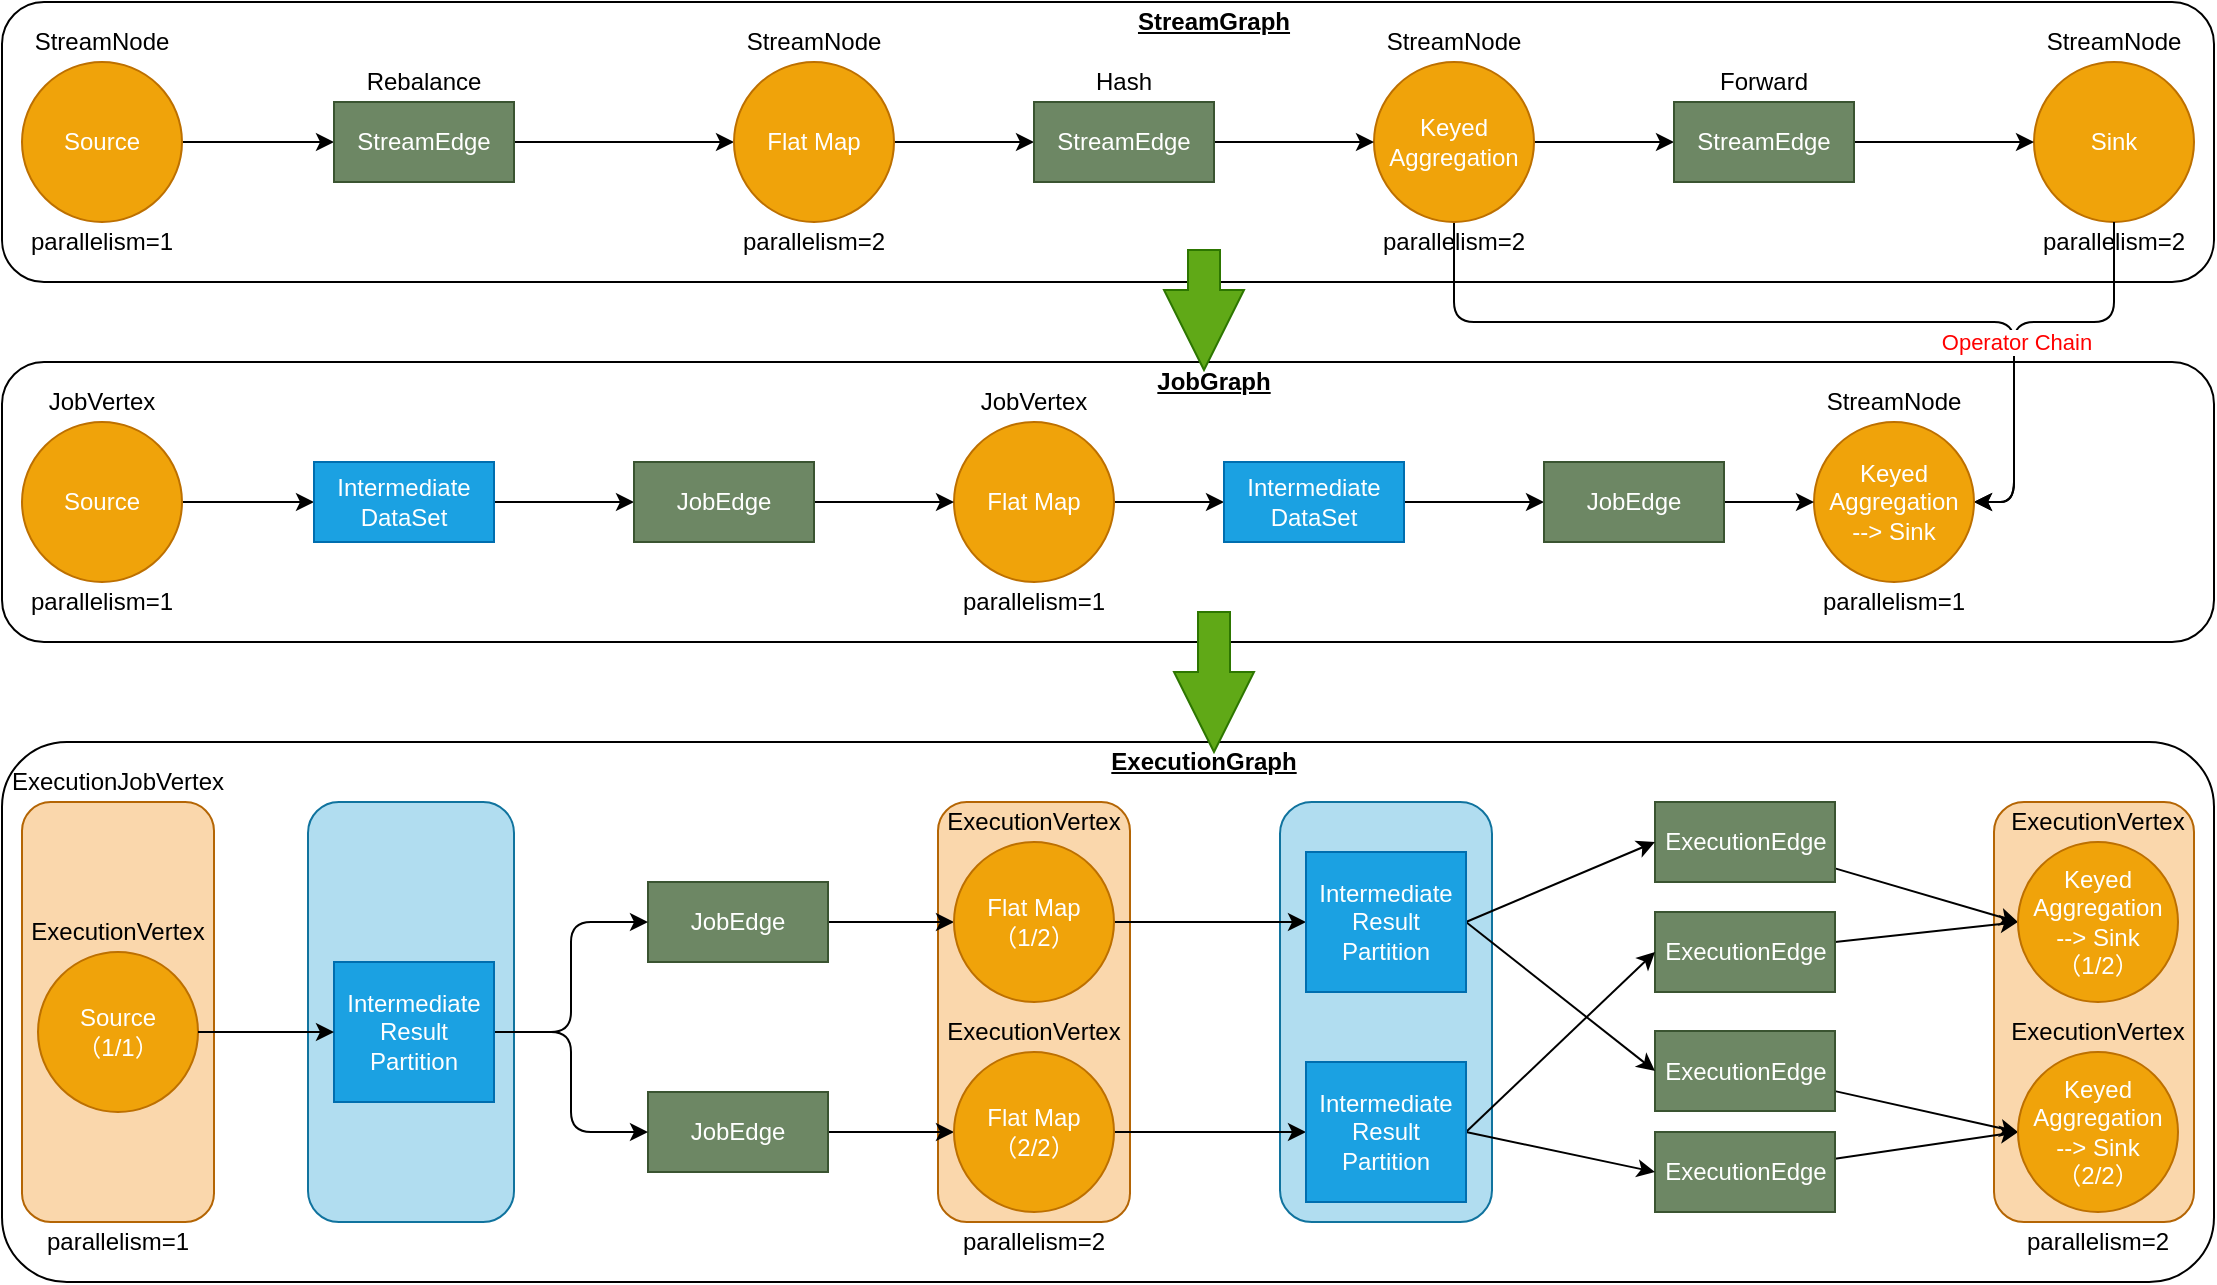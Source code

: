 <mxfile version="13.6.6" type="github"><diagram id="dfQF66g1MLIQ5AZz0-zV" name="Page-1"><mxGraphModel dx="1426" dy="914" grid="1" gridSize="10" guides="1" tooltips="1" connect="1" arrows="1" fold="1" page="1" pageScale="1" pageWidth="827" pageHeight="1169" math="0" shadow="0"><root><mxCell id="0"/><mxCell id="1" parent="0"/><mxCell id="i4xiGl3adw7XxGEYt6Zj-48" value="" style="rounded=1;whiteSpace=wrap;html=1;shadow=0;" vertex="1" parent="1"><mxGeometry x="414" y="250" width="1106" height="140" as="geometry"/></mxCell><mxCell id="i4xiGl3adw7XxGEYt6Zj-1" value="" style="rounded=1;whiteSpace=wrap;html=1;" vertex="1" parent="1"><mxGeometry x="414" y="70" width="1106" height="140" as="geometry"/></mxCell><mxCell id="i4xiGl3adw7XxGEYt6Zj-7" style="edgeStyle=orthogonalEdgeStyle;curved=0;rounded=1;sketch=0;orthogonalLoop=1;jettySize=auto;html=1;entryX=0;entryY=0.5;entryDx=0;entryDy=0;" edge="1" parent="1" source="i4xiGl3adw7XxGEYt6Zj-2" target="i4xiGl3adw7XxGEYt6Zj-4"><mxGeometry relative="1" as="geometry"/></mxCell><mxCell id="i4xiGl3adw7XxGEYt6Zj-2" value="Source" style="ellipse;whiteSpace=wrap;html=1;aspect=fixed;rounded=0;sketch=0;fillColor=#f0a30a;strokeColor=#BD7000;fontColor=#ffffff;" vertex="1" parent="1"><mxGeometry x="424" y="100" width="80" height="80" as="geometry"/></mxCell><mxCell id="i4xiGl3adw7XxGEYt6Zj-18" style="edgeStyle=orthogonalEdgeStyle;curved=0;rounded=1;sketch=0;orthogonalLoop=1;jettySize=auto;html=1;entryX=0;entryY=0.5;entryDx=0;entryDy=0;" edge="1" parent="1" source="i4xiGl3adw7XxGEYt6Zj-4" target="i4xiGl3adw7XxGEYt6Zj-9"><mxGeometry relative="1" as="geometry"/></mxCell><mxCell id="i4xiGl3adw7XxGEYt6Zj-4" value="StreamEdge" style="rounded=0;whiteSpace=wrap;html=1;sketch=0;fillColor=#6d8764;strokeColor=#3A5431;fontColor=#ffffff;" vertex="1" parent="1"><mxGeometry x="580" y="120" width="90" height="40" as="geometry"/></mxCell><mxCell id="i4xiGl3adw7XxGEYt6Zj-5" value="StreamNode" style="text;html=1;strokeColor=none;fillColor=none;align=center;verticalAlign=middle;whiteSpace=wrap;rounded=0;sketch=0;" vertex="1" parent="1"><mxGeometry x="444" y="80" width="40" height="20" as="geometry"/></mxCell><mxCell id="i4xiGl3adw7XxGEYt6Zj-6" value="parallelism=1" style="text;html=1;strokeColor=none;fillColor=none;align=center;verticalAlign=middle;whiteSpace=wrap;rounded=0;sketch=0;" vertex="1" parent="1"><mxGeometry x="444" y="180" width="40" height="20" as="geometry"/></mxCell><mxCell id="i4xiGl3adw7XxGEYt6Zj-8" value="Rebalance" style="text;html=1;strokeColor=none;fillColor=none;align=center;verticalAlign=middle;whiteSpace=wrap;rounded=0;sketch=0;" vertex="1" parent="1"><mxGeometry x="605" y="100" width="40" height="20" as="geometry"/></mxCell><mxCell id="i4xiGl3adw7XxGEYt6Zj-25" style="edgeStyle=orthogonalEdgeStyle;curved=0;rounded=1;sketch=0;orthogonalLoop=1;jettySize=auto;html=1;" edge="1" parent="1" source="i4xiGl3adw7XxGEYt6Zj-9" target="i4xiGl3adw7XxGEYt6Zj-21"><mxGeometry relative="1" as="geometry"/></mxCell><mxCell id="i4xiGl3adw7XxGEYt6Zj-9" value="Flat Map" style="ellipse;whiteSpace=wrap;html=1;aspect=fixed;rounded=0;sketch=0;fillColor=#f0a30a;strokeColor=#BD7000;fontColor=#ffffff;" vertex="1" parent="1"><mxGeometry x="780" y="100" width="80" height="80" as="geometry"/></mxCell><mxCell id="i4xiGl3adw7XxGEYt6Zj-10" value="StreamNode" style="text;html=1;strokeColor=none;fillColor=none;align=center;verticalAlign=middle;whiteSpace=wrap;rounded=0;sketch=0;" vertex="1" parent="1"><mxGeometry x="800" y="80" width="40" height="20" as="geometry"/></mxCell><mxCell id="i4xiGl3adw7XxGEYt6Zj-11" value="parallelism=2" style="text;html=1;strokeColor=none;fillColor=none;align=center;verticalAlign=middle;whiteSpace=wrap;rounded=0;sketch=0;" vertex="1" parent="1"><mxGeometry x="800" y="180" width="40" height="20" as="geometry"/></mxCell><mxCell id="i4xiGl3adw7XxGEYt6Zj-12" value="Sink" style="ellipse;whiteSpace=wrap;html=1;aspect=fixed;rounded=0;sketch=0;fillColor=#f0a30a;strokeColor=#BD7000;fontColor=#ffffff;" vertex="1" parent="1"><mxGeometry x="1430" y="100" width="80" height="80" as="geometry"/></mxCell><mxCell id="i4xiGl3adw7XxGEYt6Zj-13" value="StreamNode" style="text;html=1;strokeColor=none;fillColor=none;align=center;verticalAlign=middle;whiteSpace=wrap;rounded=0;sketch=0;" vertex="1" parent="1"><mxGeometry x="1450" y="80" width="40" height="20" as="geometry"/></mxCell><mxCell id="i4xiGl3adw7XxGEYt6Zj-59" style="edgeStyle=orthogonalEdgeStyle;curved=0;rounded=1;sketch=0;orthogonalLoop=1;jettySize=auto;html=1;exitX=0.5;exitY=0;exitDx=0;exitDy=0;entryX=1;entryY=0.5;entryDx=0;entryDy=0;" edge="1" parent="1" source="i4xiGl3adw7XxGEYt6Zj-14" target="i4xiGl3adw7XxGEYt6Zj-41"><mxGeometry relative="1" as="geometry"><Array as="points"><mxPoint x="1470" y="230"/><mxPoint x="1420" y="230"/><mxPoint x="1420" y="320"/></Array></mxGeometry></mxCell><mxCell id="i4xiGl3adw7XxGEYt6Zj-14" value="parallelism=2" style="text;html=1;strokeColor=none;fillColor=none;align=center;verticalAlign=middle;whiteSpace=wrap;rounded=0;sketch=0;" vertex="1" parent="1"><mxGeometry x="1450" y="180" width="40" height="20" as="geometry"/></mxCell><mxCell id="i4xiGl3adw7XxGEYt6Zj-27" style="edgeStyle=orthogonalEdgeStyle;curved=0;rounded=1;sketch=0;orthogonalLoop=1;jettySize=auto;html=1;entryX=0;entryY=0.5;entryDx=0;entryDy=0;" edge="1" parent="1" source="i4xiGl3adw7XxGEYt6Zj-15" target="i4xiGl3adw7XxGEYt6Zj-23"><mxGeometry relative="1" as="geometry"/></mxCell><mxCell id="i4xiGl3adw7XxGEYt6Zj-58" style="edgeStyle=orthogonalEdgeStyle;curved=0;rounded=1;sketch=0;orthogonalLoop=1;jettySize=auto;html=1;exitX=0.5;exitY=1;exitDx=0;exitDy=0;entryX=1;entryY=0.5;entryDx=0;entryDy=0;" edge="1" parent="1" source="i4xiGl3adw7XxGEYt6Zj-15" target="i4xiGl3adw7XxGEYt6Zj-41"><mxGeometry relative="1" as="geometry"/></mxCell><mxCell id="i4xiGl3adw7XxGEYt6Zj-62" value="&lt;font color=&quot;#ff0000&quot;&gt;Operator Chain&lt;/font&gt;" style="edgeLabel;html=1;align=center;verticalAlign=middle;resizable=0;points=[];" vertex="1" connectable="0" parent="i4xiGl3adw7XxGEYt6Zj-58"><mxGeometry x="0.741" y="1" relative="1" as="geometry"><mxPoint y="-43" as="offset"/></mxGeometry></mxCell><mxCell id="i4xiGl3adw7XxGEYt6Zj-15" value="Keyed&lt;br&gt;Aggregation" style="ellipse;whiteSpace=wrap;html=1;aspect=fixed;rounded=0;sketch=0;fillColor=#f0a30a;strokeColor=#BD7000;fontColor=#ffffff;" vertex="1" parent="1"><mxGeometry x="1100" y="100" width="80" height="80" as="geometry"/></mxCell><mxCell id="i4xiGl3adw7XxGEYt6Zj-16" value="StreamNode" style="text;html=1;strokeColor=none;fillColor=none;align=center;verticalAlign=middle;whiteSpace=wrap;rounded=0;sketch=0;" vertex="1" parent="1"><mxGeometry x="1120" y="80" width="40" height="20" as="geometry"/></mxCell><mxCell id="i4xiGl3adw7XxGEYt6Zj-17" value="parallelism=2" style="text;html=1;strokeColor=none;fillColor=none;align=center;verticalAlign=middle;whiteSpace=wrap;rounded=0;sketch=0;" vertex="1" parent="1"><mxGeometry x="1120" y="180" width="40" height="20" as="geometry"/></mxCell><mxCell id="i4xiGl3adw7XxGEYt6Zj-26" style="edgeStyle=orthogonalEdgeStyle;curved=0;rounded=1;sketch=0;orthogonalLoop=1;jettySize=auto;html=1;entryX=0;entryY=0.5;entryDx=0;entryDy=0;" edge="1" parent="1" source="i4xiGl3adw7XxGEYt6Zj-21" target="i4xiGl3adw7XxGEYt6Zj-15"><mxGeometry relative="1" as="geometry"/></mxCell><mxCell id="i4xiGl3adw7XxGEYt6Zj-21" value="StreamEdge" style="rounded=0;whiteSpace=wrap;html=1;sketch=0;fillColor=#6d8764;strokeColor=#3A5431;fontColor=#ffffff;" vertex="1" parent="1"><mxGeometry x="930" y="120" width="90" height="40" as="geometry"/></mxCell><mxCell id="i4xiGl3adw7XxGEYt6Zj-22" value="Hash" style="text;html=1;strokeColor=none;fillColor=none;align=center;verticalAlign=middle;whiteSpace=wrap;rounded=0;sketch=0;" vertex="1" parent="1"><mxGeometry x="955" y="100" width="40" height="20" as="geometry"/></mxCell><mxCell id="i4xiGl3adw7XxGEYt6Zj-28" style="edgeStyle=orthogonalEdgeStyle;curved=0;rounded=1;sketch=0;orthogonalLoop=1;jettySize=auto;html=1;entryX=0;entryY=0.5;entryDx=0;entryDy=0;" edge="1" parent="1" source="i4xiGl3adw7XxGEYt6Zj-23" target="i4xiGl3adw7XxGEYt6Zj-12"><mxGeometry relative="1" as="geometry"/></mxCell><mxCell id="i4xiGl3adw7XxGEYt6Zj-23" value="StreamEdge" style="rounded=0;whiteSpace=wrap;html=1;sketch=0;fillColor=#6d8764;strokeColor=#3A5431;fontColor=#ffffff;" vertex="1" parent="1"><mxGeometry x="1250" y="120" width="90" height="40" as="geometry"/></mxCell><mxCell id="i4xiGl3adw7XxGEYt6Zj-24" value="Forward" style="text;html=1;strokeColor=none;fillColor=none;align=center;verticalAlign=middle;whiteSpace=wrap;rounded=0;sketch=0;" vertex="1" parent="1"><mxGeometry x="1275" y="100" width="40" height="20" as="geometry"/></mxCell><mxCell id="i4xiGl3adw7XxGEYt6Zj-30" value="&lt;b&gt;&lt;u&gt;StreamGraph&lt;/u&gt;&lt;/b&gt;" style="text;html=1;strokeColor=none;fillColor=none;align=center;verticalAlign=middle;whiteSpace=wrap;rounded=0;sketch=0;" vertex="1" parent="1"><mxGeometry x="1000" y="70" width="40" height="20" as="geometry"/></mxCell><mxCell id="i4xiGl3adw7XxGEYt6Zj-33" value="&lt;b&gt;&lt;u&gt;JobGraph&lt;/u&gt;&lt;/b&gt;" style="text;html=1;strokeColor=none;fillColor=none;align=center;verticalAlign=middle;whiteSpace=wrap;rounded=0;sketch=0;" vertex="1" parent="1"><mxGeometry x="1000" y="250" width="40" height="20" as="geometry"/></mxCell><mxCell id="i4xiGl3adw7XxGEYt6Zj-49" style="edgeStyle=orthogonalEdgeStyle;curved=0;rounded=1;sketch=0;orthogonalLoop=1;jettySize=auto;html=1;entryX=0;entryY=0.5;entryDx=0;entryDy=0;" edge="1" parent="1" source="i4xiGl3adw7XxGEYt6Zj-35" target="i4xiGl3adw7XxGEYt6Zj-44"><mxGeometry relative="1" as="geometry"/></mxCell><mxCell id="i4xiGl3adw7XxGEYt6Zj-35" value="Source" style="ellipse;whiteSpace=wrap;html=1;aspect=fixed;rounded=0;sketch=0;fillColor=#f0a30a;strokeColor=#BD7000;fontColor=#ffffff;" vertex="1" parent="1"><mxGeometry x="424" y="280" width="80" height="80" as="geometry"/></mxCell><mxCell id="i4xiGl3adw7XxGEYt6Zj-36" value="JobVertex" style="text;html=1;strokeColor=none;fillColor=none;align=center;verticalAlign=middle;whiteSpace=wrap;rounded=0;sketch=0;" vertex="1" parent="1"><mxGeometry x="444" y="260" width="40" height="20" as="geometry"/></mxCell><mxCell id="i4xiGl3adw7XxGEYt6Zj-37" value="parallelism=1" style="text;html=1;strokeColor=none;fillColor=none;align=center;verticalAlign=middle;whiteSpace=wrap;rounded=0;sketch=0;" vertex="1" parent="1"><mxGeometry x="444" y="360" width="40" height="20" as="geometry"/></mxCell><mxCell id="i4xiGl3adw7XxGEYt6Zj-55" style="edgeStyle=orthogonalEdgeStyle;curved=0;rounded=1;sketch=0;orthogonalLoop=1;jettySize=auto;html=1;entryX=0;entryY=0.5;entryDx=0;entryDy=0;" edge="1" parent="1" source="i4xiGl3adw7XxGEYt6Zj-38" target="i4xiGl3adw7XxGEYt6Zj-53"><mxGeometry relative="1" as="geometry"/></mxCell><mxCell id="i4xiGl3adw7XxGEYt6Zj-38" value="Flat Map" style="ellipse;whiteSpace=wrap;html=1;aspect=fixed;rounded=0;sketch=0;fillColor=#f0a30a;strokeColor=#BD7000;fontColor=#ffffff;" vertex="1" parent="1"><mxGeometry x="890" y="280" width="80" height="80" as="geometry"/></mxCell><mxCell id="i4xiGl3adw7XxGEYt6Zj-39" value="JobVertex" style="text;html=1;strokeColor=none;fillColor=none;align=center;verticalAlign=middle;whiteSpace=wrap;rounded=0;sketch=0;" vertex="1" parent="1"><mxGeometry x="910" y="260" width="40" height="20" as="geometry"/></mxCell><mxCell id="i4xiGl3adw7XxGEYt6Zj-40" value="parallelism=1" style="text;html=1;strokeColor=none;fillColor=none;align=center;verticalAlign=middle;whiteSpace=wrap;rounded=0;sketch=0;" vertex="1" parent="1"><mxGeometry x="910" y="360" width="40" height="20" as="geometry"/></mxCell><mxCell id="i4xiGl3adw7XxGEYt6Zj-41" value="Keyed&lt;br&gt;Aggregation&lt;br&gt;--&amp;gt; Sink" style="ellipse;whiteSpace=wrap;html=1;aspect=fixed;rounded=0;sketch=0;fillColor=#f0a30a;strokeColor=#BD7000;fontColor=#ffffff;" vertex="1" parent="1"><mxGeometry x="1320" y="280" width="80" height="80" as="geometry"/></mxCell><mxCell id="i4xiGl3adw7XxGEYt6Zj-42" value="StreamNode" style="text;html=1;strokeColor=none;fillColor=none;align=center;verticalAlign=middle;whiteSpace=wrap;rounded=0;sketch=0;" vertex="1" parent="1"><mxGeometry x="1340" y="260" width="40" height="20" as="geometry"/></mxCell><mxCell id="i4xiGl3adw7XxGEYt6Zj-43" value="parallelism=1" style="text;html=1;strokeColor=none;fillColor=none;align=center;verticalAlign=middle;whiteSpace=wrap;rounded=0;sketch=0;" vertex="1" parent="1"><mxGeometry x="1340" y="360" width="40" height="20" as="geometry"/></mxCell><mxCell id="i4xiGl3adw7XxGEYt6Zj-50" style="edgeStyle=orthogonalEdgeStyle;curved=0;rounded=1;sketch=0;orthogonalLoop=1;jettySize=auto;html=1;entryX=0;entryY=0.5;entryDx=0;entryDy=0;" edge="1" parent="1" source="i4xiGl3adw7XxGEYt6Zj-44" target="i4xiGl3adw7XxGEYt6Zj-45"><mxGeometry relative="1" as="geometry"/></mxCell><mxCell id="i4xiGl3adw7XxGEYt6Zj-44" value="Intermediate&lt;br&gt;DataSet" style="rounded=0;whiteSpace=wrap;html=1;sketch=0;fillColor=#1ba1e2;strokeColor=#006EAF;fontColor=#ffffff;" vertex="1" parent="1"><mxGeometry x="570" y="300" width="90" height="40" as="geometry"/></mxCell><mxCell id="i4xiGl3adw7XxGEYt6Zj-51" style="edgeStyle=orthogonalEdgeStyle;curved=0;rounded=1;sketch=0;orthogonalLoop=1;jettySize=auto;html=1;entryX=0;entryY=0.5;entryDx=0;entryDy=0;" edge="1" parent="1" source="i4xiGl3adw7XxGEYt6Zj-45" target="i4xiGl3adw7XxGEYt6Zj-38"><mxGeometry relative="1" as="geometry"/></mxCell><mxCell id="i4xiGl3adw7XxGEYt6Zj-45" value="JobEdge" style="rounded=0;whiteSpace=wrap;html=1;sketch=0;fillColor=#6d8764;strokeColor=#3A5431;fontColor=#ffffff;" vertex="1" parent="1"><mxGeometry x="730" y="300" width="90" height="40" as="geometry"/></mxCell><mxCell id="i4xiGl3adw7XxGEYt6Zj-52" style="edgeStyle=orthogonalEdgeStyle;curved=0;rounded=1;sketch=0;orthogonalLoop=1;jettySize=auto;html=1;entryX=0;entryY=0.5;entryDx=0;entryDy=0;" edge="1" parent="1" source="i4xiGl3adw7XxGEYt6Zj-53" target="i4xiGl3adw7XxGEYt6Zj-54"><mxGeometry relative="1" as="geometry"/></mxCell><mxCell id="i4xiGl3adw7XxGEYt6Zj-53" value="Intermediate&lt;br&gt;DataSet" style="rounded=0;whiteSpace=wrap;html=1;sketch=0;fillColor=#1ba1e2;strokeColor=#006EAF;fontColor=#ffffff;" vertex="1" parent="1"><mxGeometry x="1025" y="300" width="90" height="40" as="geometry"/></mxCell><mxCell id="i4xiGl3adw7XxGEYt6Zj-56" style="edgeStyle=orthogonalEdgeStyle;curved=0;rounded=1;sketch=0;orthogonalLoop=1;jettySize=auto;html=1;entryX=0;entryY=0.5;entryDx=0;entryDy=0;" edge="1" parent="1" source="i4xiGl3adw7XxGEYt6Zj-54" target="i4xiGl3adw7XxGEYt6Zj-41"><mxGeometry relative="1" as="geometry"/></mxCell><mxCell id="i4xiGl3adw7XxGEYt6Zj-54" value="JobEdge" style="rounded=0;whiteSpace=wrap;html=1;sketch=0;fillColor=#6d8764;strokeColor=#3A5431;fontColor=#ffffff;" vertex="1" parent="1"><mxGeometry x="1185" y="300" width="90" height="40" as="geometry"/></mxCell><mxCell id="i4xiGl3adw7XxGEYt6Zj-60" value="" style="html=1;shadow=0;dashed=0;align=center;verticalAlign=middle;shape=mxgraph.arrows2.arrow;dy=0.6;dx=40;direction=south;notch=0;rounded=0;sketch=0;fillColor=#60a917;strokeColor=#2D7600;fontColor=#ffffff;" vertex="1" parent="1"><mxGeometry x="995" y="194" width="40" height="60" as="geometry"/></mxCell><mxCell id="i4xiGl3adw7XxGEYt6Zj-63" value="" style="rounded=1;whiteSpace=wrap;html=1;shadow=0;arcSize=12;allowArrows=1;connectable=1;rotatable=1;rotation=0;labelBorderColor=none;labelBackgroundColor=none;spacing=2;metaEdit=0;container=0;" vertex="1" parent="1"><mxGeometry x="414" y="440" width="1106" height="270" as="geometry"><mxRectangle x="414" y="440" width="50" height="40" as="alternateBounds"/></mxGeometry></mxCell><mxCell id="i4xiGl3adw7XxGEYt6Zj-64" value="" style="rounded=1;whiteSpace=wrap;html=1;shadow=0;sketch=0;fillColor=#fad7ac;strokeColor=#b46504;" vertex="1" parent="1"><mxGeometry x="424" y="470" width="96" height="210" as="geometry"/></mxCell><mxCell id="i4xiGl3adw7XxGEYt6Zj-65" value="Source&lt;br&gt;（1/1）" style="ellipse;whiteSpace=wrap;html=1;aspect=fixed;rounded=0;sketch=0;fillColor=#f0a30a;strokeColor=#BD7000;fontColor=#ffffff;" vertex="1" parent="1"><mxGeometry x="432" y="545" width="80" height="80" as="geometry"/></mxCell><mxCell id="i4xiGl3adw7XxGEYt6Zj-66" value="ExecutionVertex" style="text;html=1;strokeColor=none;fillColor=none;align=center;verticalAlign=middle;whiteSpace=wrap;rounded=0;sketch=0;" vertex="1" parent="1"><mxGeometry x="452" y="525" width="40" height="20" as="geometry"/></mxCell><mxCell id="i4xiGl3adw7XxGEYt6Zj-67" value="" style="rounded=1;whiteSpace=wrap;html=1;shadow=0;sketch=0;fillColor=#b1ddf0;strokeColor=#10739e;" vertex="1" parent="1"><mxGeometry x="567" y="470" width="103" height="210" as="geometry"/></mxCell><mxCell id="i4xiGl3adw7XxGEYt6Zj-68" value="" style="rounded=1;whiteSpace=wrap;html=1;shadow=0;sketch=0;fillColor=#fad7ac;strokeColor=#b46504;" vertex="1" parent="1"><mxGeometry x="882" y="470" width="96" height="210" as="geometry"/></mxCell><mxCell id="i4xiGl3adw7XxGEYt6Zj-69" value="" style="rounded=1;whiteSpace=wrap;html=1;shadow=0;sketch=0;fillColor=#b1ddf0;strokeColor=#10739e;" vertex="1" parent="1"><mxGeometry x="1053" y="470" width="106" height="210" as="geometry"/></mxCell><mxCell id="i4xiGl3adw7XxGEYt6Zj-70" value="" style="rounded=1;whiteSpace=wrap;html=1;shadow=0;sketch=0;fillColor=#fad7ac;strokeColor=#b46504;" vertex="1" parent="1"><mxGeometry x="1410" y="470" width="100" height="210" as="geometry"/></mxCell><mxCell id="i4xiGl3adw7XxGEYt6Zj-93" style="edgeStyle=orthogonalEdgeStyle;curved=0;rounded=1;sketch=0;orthogonalLoop=1;jettySize=auto;html=1;entryX=0;entryY=0.5;entryDx=0;entryDy=0;" edge="1" parent="1" source="i4xiGl3adw7XxGEYt6Zj-71" target="i4xiGl3adw7XxGEYt6Zj-84"><mxGeometry relative="1" as="geometry"/></mxCell><mxCell id="i4xiGl3adw7XxGEYt6Zj-71" value="JobEdge" style="rounded=0;whiteSpace=wrap;html=1;sketch=0;fillColor=#6d8764;strokeColor=#3A5431;fontColor=#ffffff;" vertex="1" parent="1"><mxGeometry x="737" y="510" width="90" height="40" as="geometry"/></mxCell><mxCell id="i4xiGl3adw7XxGEYt6Zj-94" style="edgeStyle=orthogonalEdgeStyle;curved=0;rounded=1;sketch=0;orthogonalLoop=1;jettySize=auto;html=1;" edge="1" parent="1" source="i4xiGl3adw7XxGEYt6Zj-72" target="i4xiGl3adw7XxGEYt6Zj-86"><mxGeometry relative="1" as="geometry"/></mxCell><mxCell id="i4xiGl3adw7XxGEYt6Zj-72" value="JobEdge" style="rounded=0;whiteSpace=wrap;html=1;sketch=0;fillColor=#6d8764;strokeColor=#3A5431;fontColor=#ffffff;" vertex="1" parent="1"><mxGeometry x="737" y="615" width="90" height="40" as="geometry"/></mxCell><mxCell id="i4xiGl3adw7XxGEYt6Zj-107" style="edgeStyle=none;rounded=1;sketch=0;orthogonalLoop=1;jettySize=auto;html=1;entryX=0;entryY=0.5;entryDx=0;entryDy=0;" edge="1" parent="1" source="i4xiGl3adw7XxGEYt6Zj-73" target="i4xiGl3adw7XxGEYt6Zj-103"><mxGeometry relative="1" as="geometry"/></mxCell><mxCell id="i4xiGl3adw7XxGEYt6Zj-73" value="ExecutionEdge" style="rounded=0;whiteSpace=wrap;html=1;sketch=0;fillColor=#6d8764;strokeColor=#3A5431;fontColor=#ffffff;" vertex="1" parent="1"><mxGeometry x="1240.5" y="470" width="90" height="40" as="geometry"/></mxCell><mxCell id="i4xiGl3adw7XxGEYt6Zj-108" style="edgeStyle=none;rounded=1;sketch=0;orthogonalLoop=1;jettySize=auto;html=1;entryX=0;entryY=0.5;entryDx=0;entryDy=0;" edge="1" parent="1" source="i4xiGl3adw7XxGEYt6Zj-74" target="i4xiGl3adw7XxGEYt6Zj-103"><mxGeometry relative="1" as="geometry"><mxPoint x="1420" y="530" as="targetPoint"/></mxGeometry></mxCell><mxCell id="i4xiGl3adw7XxGEYt6Zj-74" value="ExecutionEdge" style="rounded=0;whiteSpace=wrap;html=1;sketch=0;fillColor=#6d8764;strokeColor=#3A5431;fontColor=#ffffff;" vertex="1" parent="1"><mxGeometry x="1240.5" y="525" width="90" height="40" as="geometry"/></mxCell><mxCell id="i4xiGl3adw7XxGEYt6Zj-109" style="edgeStyle=none;rounded=1;sketch=0;orthogonalLoop=1;jettySize=auto;html=1;entryX=0;entryY=0.5;entryDx=0;entryDy=0;" edge="1" parent="1" source="i4xiGl3adw7XxGEYt6Zj-75" target="i4xiGl3adw7XxGEYt6Zj-105"><mxGeometry relative="1" as="geometry"/></mxCell><mxCell id="i4xiGl3adw7XxGEYt6Zj-75" value="ExecutionEdge" style="rounded=0;whiteSpace=wrap;html=1;sketch=0;fillColor=#6d8764;strokeColor=#3A5431;fontColor=#ffffff;" vertex="1" parent="1"><mxGeometry x="1240.5" y="584.5" width="90" height="40" as="geometry"/></mxCell><mxCell id="i4xiGl3adw7XxGEYt6Zj-110" style="edgeStyle=none;rounded=1;sketch=0;orthogonalLoop=1;jettySize=auto;html=1;entryX=0;entryY=0.5;entryDx=0;entryDy=0;" edge="1" parent="1" source="i4xiGl3adw7XxGEYt6Zj-76" target="i4xiGl3adw7XxGEYt6Zj-105"><mxGeometry relative="1" as="geometry"/></mxCell><mxCell id="i4xiGl3adw7XxGEYt6Zj-76" value="ExecutionEdge" style="rounded=0;whiteSpace=wrap;html=1;sketch=0;fillColor=#6d8764;strokeColor=#3A5431;fontColor=#ffffff;" vertex="1" parent="1"><mxGeometry x="1240.5" y="635" width="90" height="40" as="geometry"/></mxCell><mxCell id="i4xiGl3adw7XxGEYt6Zj-91" style="edgeStyle=orthogonalEdgeStyle;curved=0;rounded=1;sketch=0;orthogonalLoop=1;jettySize=auto;html=1;entryX=0;entryY=0.5;entryDx=0;entryDy=0;" edge="1" parent="1" source="i4xiGl3adw7XxGEYt6Zj-77" target="i4xiGl3adw7XxGEYt6Zj-71"><mxGeometry relative="1" as="geometry"/></mxCell><mxCell id="i4xiGl3adw7XxGEYt6Zj-92" style="edgeStyle=orthogonalEdgeStyle;curved=0;rounded=1;sketch=0;orthogonalLoop=1;jettySize=auto;html=1;entryX=0;entryY=0.5;entryDx=0;entryDy=0;" edge="1" parent="1" source="i4xiGl3adw7XxGEYt6Zj-77" target="i4xiGl3adw7XxGEYt6Zj-72"><mxGeometry relative="1" as="geometry"/></mxCell><mxCell id="i4xiGl3adw7XxGEYt6Zj-77" value="Intermediate&lt;br&gt;Result&lt;br&gt;Partition" style="rounded=0;whiteSpace=wrap;html=1;sketch=0;fillColor=#1ba1e2;strokeColor=#006EAF;fontColor=#ffffff;" vertex="1" parent="1"><mxGeometry x="580" y="550" width="80" height="70" as="geometry"/></mxCell><mxCell id="i4xiGl3adw7XxGEYt6Zj-80" value="ExecutionJobVertex" style="text;html=1;strokeColor=none;fillColor=none;align=center;verticalAlign=middle;whiteSpace=wrap;rounded=0;shadow=0;labelBackgroundColor=none;sketch=0;" vertex="1" parent="1"><mxGeometry x="452" y="450" width="40" height="20" as="geometry"/></mxCell><mxCell id="i4xiGl3adw7XxGEYt6Zj-81" value="parallelism=1" style="text;html=1;strokeColor=none;fillColor=none;align=center;verticalAlign=middle;whiteSpace=wrap;rounded=0;sketch=0;" vertex="1" parent="1"><mxGeometry x="452" y="680" width="40" height="20" as="geometry"/></mxCell><mxCell id="i4xiGl3adw7XxGEYt6Zj-82" value="parallelism=2" style="text;html=1;strokeColor=none;fillColor=none;align=center;verticalAlign=middle;whiteSpace=wrap;rounded=0;sketch=0;" vertex="1" parent="1"><mxGeometry x="910" y="680" width="40" height="20" as="geometry"/></mxCell><mxCell id="i4xiGl3adw7XxGEYt6Zj-83" value="parallelism=2" style="text;html=1;strokeColor=none;fillColor=none;align=center;verticalAlign=middle;whiteSpace=wrap;rounded=0;sketch=0;" vertex="1" parent="1"><mxGeometry x="1442" y="680" width="40" height="20" as="geometry"/></mxCell><mxCell id="i4xiGl3adw7XxGEYt6Zj-95" style="edgeStyle=orthogonalEdgeStyle;curved=0;rounded=1;sketch=0;orthogonalLoop=1;jettySize=auto;html=1;entryX=0;entryY=0.5;entryDx=0;entryDy=0;" edge="1" parent="1" source="i4xiGl3adw7XxGEYt6Zj-84" target="i4xiGl3adw7XxGEYt6Zj-97"><mxGeometry relative="1" as="geometry"><mxPoint x="1063" y="530" as="targetPoint"/></mxGeometry></mxCell><mxCell id="i4xiGl3adw7XxGEYt6Zj-84" value="Flat Map&lt;br&gt;（1/2）" style="ellipse;whiteSpace=wrap;html=1;aspect=fixed;rounded=0;sketch=0;fillColor=#f0a30a;strokeColor=#BD7000;fontColor=#ffffff;" vertex="1" parent="1"><mxGeometry x="890" y="490" width="80" height="80" as="geometry"/></mxCell><mxCell id="i4xiGl3adw7XxGEYt6Zj-85" value="ExecutionVertex" style="text;html=1;strokeColor=none;fillColor=none;align=center;verticalAlign=middle;whiteSpace=wrap;rounded=0;sketch=0;" vertex="1" parent="1"><mxGeometry x="910" y="470" width="40" height="20" as="geometry"/></mxCell><mxCell id="i4xiGl3adw7XxGEYt6Zj-96" style="edgeStyle=orthogonalEdgeStyle;curved=0;rounded=1;sketch=0;orthogonalLoop=1;jettySize=auto;html=1;entryX=0;entryY=0.5;entryDx=0;entryDy=0;" edge="1" parent="1" source="i4xiGl3adw7XxGEYt6Zj-86" target="i4xiGl3adw7XxGEYt6Zj-98"><mxGeometry relative="1" as="geometry"><mxPoint x="1063" y="635" as="targetPoint"/></mxGeometry></mxCell><mxCell id="i4xiGl3adw7XxGEYt6Zj-86" value="Flat Map&lt;br&gt;（2/2）" style="ellipse;whiteSpace=wrap;html=1;aspect=fixed;rounded=0;sketch=0;fillColor=#f0a30a;strokeColor=#BD7000;fontColor=#ffffff;" vertex="1" parent="1"><mxGeometry x="890" y="595" width="80" height="80" as="geometry"/></mxCell><mxCell id="i4xiGl3adw7XxGEYt6Zj-87" value="ExecutionVertex" style="text;html=1;strokeColor=none;fillColor=none;align=center;verticalAlign=middle;whiteSpace=wrap;rounded=0;sketch=0;" vertex="1" parent="1"><mxGeometry x="910" y="575" width="40" height="20" as="geometry"/></mxCell><mxCell id="i4xiGl3adw7XxGEYt6Zj-89" style="edgeStyle=orthogonalEdgeStyle;curved=0;rounded=1;sketch=0;orthogonalLoop=1;jettySize=auto;html=1;entryX=0;entryY=0.5;entryDx=0;entryDy=0;" edge="1" parent="1" source="i4xiGl3adw7XxGEYt6Zj-65" target="i4xiGl3adw7XxGEYt6Zj-77"><mxGeometry relative="1" as="geometry"/></mxCell><mxCell id="i4xiGl3adw7XxGEYt6Zj-99" style="rounded=1;sketch=0;orthogonalLoop=1;jettySize=auto;html=1;entryX=0;entryY=0.5;entryDx=0;entryDy=0;exitX=1;exitY=0.5;exitDx=0;exitDy=0;" edge="1" parent="1" source="i4xiGl3adw7XxGEYt6Zj-97" target="i4xiGl3adw7XxGEYt6Zj-73"><mxGeometry relative="1" as="geometry"/></mxCell><mxCell id="i4xiGl3adw7XxGEYt6Zj-100" style="rounded=1;sketch=0;orthogonalLoop=1;jettySize=auto;html=1;entryX=0;entryY=0.5;entryDx=0;entryDy=0;exitX=1;exitY=0.5;exitDx=0;exitDy=0;" edge="1" parent="1" source="i4xiGl3adw7XxGEYt6Zj-97" target="i4xiGl3adw7XxGEYt6Zj-75"><mxGeometry relative="1" as="geometry"/></mxCell><mxCell id="i4xiGl3adw7XxGEYt6Zj-97" value="Intermediate&lt;br&gt;Result&lt;br&gt;Partition" style="rounded=0;whiteSpace=wrap;html=1;sketch=0;fillColor=#1ba1e2;strokeColor=#006EAF;fontColor=#ffffff;" vertex="1" parent="1"><mxGeometry x="1066" y="495" width="80" height="70" as="geometry"/></mxCell><mxCell id="i4xiGl3adw7XxGEYt6Zj-101" style="rounded=1;sketch=0;orthogonalLoop=1;jettySize=auto;html=1;entryX=0;entryY=0.5;entryDx=0;entryDy=0;exitX=1;exitY=0.5;exitDx=0;exitDy=0;" edge="1" parent="1" source="i4xiGl3adw7XxGEYt6Zj-98" target="i4xiGl3adw7XxGEYt6Zj-74"><mxGeometry relative="1" as="geometry"/></mxCell><mxCell id="i4xiGl3adw7XxGEYt6Zj-102" style="rounded=1;sketch=0;orthogonalLoop=1;jettySize=auto;html=1;entryX=0;entryY=0.5;entryDx=0;entryDy=0;" edge="1" parent="1" target="i4xiGl3adw7XxGEYt6Zj-76"><mxGeometry relative="1" as="geometry"><mxPoint x="1146" y="635" as="sourcePoint"/></mxGeometry></mxCell><mxCell id="i4xiGl3adw7XxGEYt6Zj-98" value="Intermediate&lt;br&gt;Result&lt;br&gt;Partition" style="rounded=0;whiteSpace=wrap;html=1;sketch=0;fillColor=#1ba1e2;strokeColor=#006EAF;fontColor=#ffffff;" vertex="1" parent="1"><mxGeometry x="1066" y="600" width="80" height="70" as="geometry"/></mxCell><mxCell id="i4xiGl3adw7XxGEYt6Zj-103" value="Keyed&lt;br&gt;Aggregation&lt;br&gt;--&amp;gt; Sink&lt;br&gt;（1/2）" style="ellipse;whiteSpace=wrap;html=1;aspect=fixed;rounded=0;sketch=0;fillColor=#f0a30a;strokeColor=#BD7000;fontColor=#ffffff;" vertex="1" parent="1"><mxGeometry x="1422" y="490" width="80" height="80" as="geometry"/></mxCell><mxCell id="i4xiGl3adw7XxGEYt6Zj-104" value="ExecutionVertex" style="text;html=1;strokeColor=none;fillColor=none;align=center;verticalAlign=middle;whiteSpace=wrap;rounded=0;sketch=0;" vertex="1" parent="1"><mxGeometry x="1442" y="470" width="40" height="20" as="geometry"/></mxCell><mxCell id="i4xiGl3adw7XxGEYt6Zj-105" value="Keyed&lt;br&gt;Aggregation&lt;br&gt;--&amp;gt; Sink&lt;br&gt;（2/2）" style="ellipse;whiteSpace=wrap;html=1;aspect=fixed;rounded=0;sketch=0;fillColor=#f0a30a;strokeColor=#BD7000;fontColor=#ffffff;" vertex="1" parent="1"><mxGeometry x="1422" y="595" width="80" height="80" as="geometry"/></mxCell><mxCell id="i4xiGl3adw7XxGEYt6Zj-106" value="ExecutionVertex" style="text;html=1;strokeColor=none;fillColor=none;align=center;verticalAlign=middle;whiteSpace=wrap;rounded=0;sketch=0;" vertex="1" parent="1"><mxGeometry x="1442" y="575" width="40" height="20" as="geometry"/></mxCell><mxCell id="i4xiGl3adw7XxGEYt6Zj-111" value="&lt;b&gt;&lt;u&gt;ExecutionGraph&lt;/u&gt;&lt;/b&gt;" style="text;html=1;strokeColor=none;fillColor=none;align=center;verticalAlign=middle;whiteSpace=wrap;rounded=0;sketch=0;" vertex="1" parent="1"><mxGeometry x="995" y="440" width="40" height="20" as="geometry"/></mxCell><mxCell id="i4xiGl3adw7XxGEYt6Zj-112" value="" style="html=1;shadow=0;dashed=0;align=center;verticalAlign=middle;shape=mxgraph.arrows2.arrow;dy=0.6;dx=40;direction=south;notch=0;rounded=0;sketch=0;fillColor=#60a917;strokeColor=#2D7600;fontColor=#ffffff;" vertex="1" parent="1"><mxGeometry x="1000" y="375" width="40" height="70" as="geometry"/></mxCell></root></mxGraphModel></diagram></mxfile>